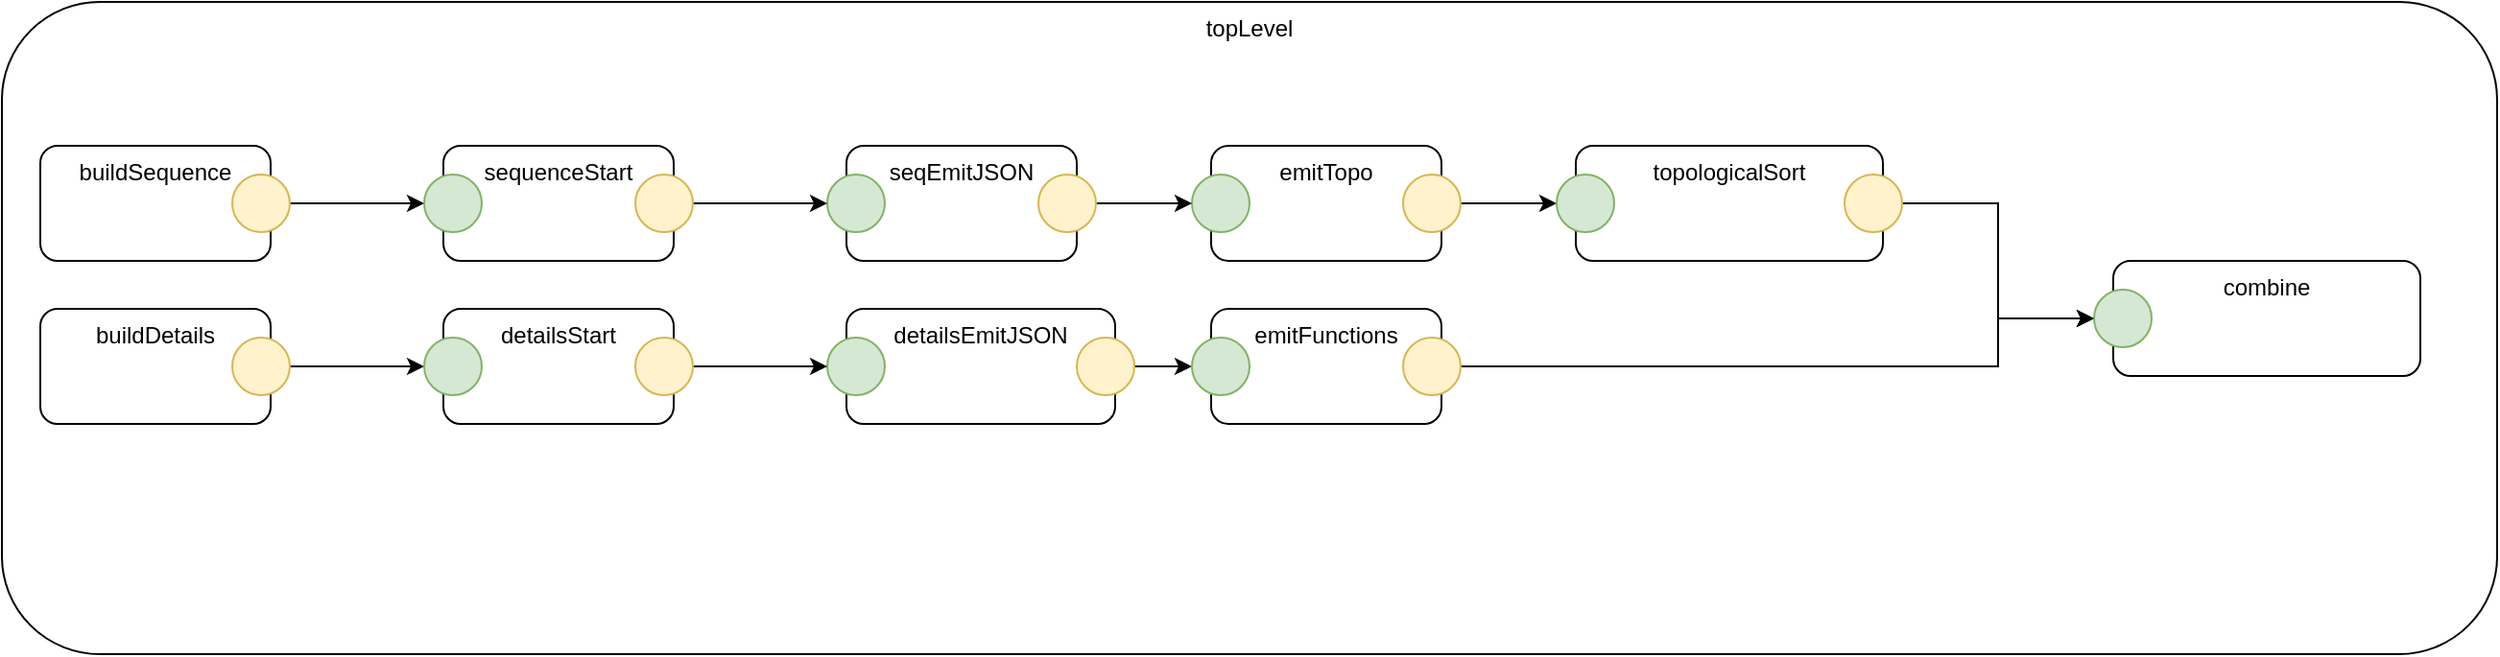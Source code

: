 <mxfile version="14.6.13" type="device"><diagram id="fJMiZ-UQUDxddErPQ4Be" name="sequence"><mxGraphModel dx="2050" dy="1078" grid="1" gridSize="10" guides="1" tooltips="1" connect="1" arrows="1" fold="1" page="1" pageScale="1" pageWidth="1100" pageHeight="850" math="0" shadow="0"><root><mxCell id="0"/><mxCell id="1" parent="0"/><mxCell id="mx_kBMiYbfJri47WsX8j-10" value="topLevel" style="rounded=1;whiteSpace=wrap;html=1;verticalAlign=top;" parent="1" vertex="1"><mxGeometry x="260" y="290" width="1300" height="340" as="geometry"/></mxCell><mxCell id="mx_kBMiYbfJri47WsX8j-2" value="sequenceStart" style="rounded=1;whiteSpace=wrap;html=1;verticalAlign=top;" parent="1" vertex="1"><mxGeometry x="490" y="365" width="120" height="60" as="geometry"/></mxCell><mxCell id="mx_kBMiYbfJri47WsX8j-3" value="seqEmitJSON" style="rounded=1;whiteSpace=wrap;html=1;verticalAlign=top;" parent="1" vertex="1"><mxGeometry x="700" y="365" width="120" height="60" as="geometry"/></mxCell><mxCell id="mx_kBMiYbfJri47WsX8j-5" value="" style="ellipse;whiteSpace=wrap;html=1;aspect=fixed;fillColor=#d5e8d4;align=center;strokeColor=#82b366;textOpacity=50;" parent="1" vertex="1"><mxGeometry x="690" y="380" width="30" height="30" as="geometry"/></mxCell><mxCell id="mx_kBMiYbfJri47WsX8j-6" style="edgeStyle=orthogonalEdgeStyle;rounded=0;orthogonalLoop=1;jettySize=auto;html=1;entryX=0;entryY=0.5;entryDx=0;entryDy=0;" parent="1" source="mx_kBMiYbfJri47WsX8j-7" target="mx_kBMiYbfJri47WsX8j-5" edge="1"><mxGeometry relative="1" as="geometry"/></mxCell><mxCell id="mx_kBMiYbfJri47WsX8j-7" value="" style="ellipse;whiteSpace=wrap;html=1;aspect=fixed;fillColor=#fff2cc;align=center;strokeColor=#d6b656;textOpacity=50;" parent="1" vertex="1"><mxGeometry x="590" y="380" width="30" height="30" as="geometry"/></mxCell><mxCell id="mx_kBMiYbfJri47WsX8j-13" style="edgeStyle=orthogonalEdgeStyle;rounded=0;orthogonalLoop=1;jettySize=auto;html=1;exitX=1;exitY=0.5;exitDx=0;exitDy=0;" parent="1" edge="1"><mxGeometry relative="1" as="geometry"><mxPoint x="650" y="310" as="sourcePoint"/></mxGeometry></mxCell><mxCell id="mx_kBMiYbfJri47WsX8j-11" style="edgeStyle=orthogonalEdgeStyle;rounded=0;orthogonalLoop=1;jettySize=auto;html=1;" parent="1" edge="1"><mxGeometry relative="1" as="geometry"><mxPoint x="220" y="310" as="sourcePoint"/></mxGeometry></mxCell><mxCell id="5TMAapYEFK-Qj7ONGogp-2" value="buildSequence" style="rounded=1;whiteSpace=wrap;html=1;verticalAlign=top;" vertex="1" parent="1"><mxGeometry x="280" y="365" width="120" height="60" as="geometry"/></mxCell><mxCell id="5TMAapYEFK-Qj7ONGogp-7" style="edgeStyle=orthogonalEdgeStyle;rounded=0;orthogonalLoop=1;jettySize=auto;html=1;exitX=1;exitY=0.5;exitDx=0;exitDy=0;" edge="1" parent="1" source="5TMAapYEFK-Qj7ONGogp-3" target="5TMAapYEFK-Qj7ONGogp-6"><mxGeometry relative="1" as="geometry"/></mxCell><mxCell id="5TMAapYEFK-Qj7ONGogp-3" value="" style="ellipse;whiteSpace=wrap;html=1;aspect=fixed;fillColor=#fff2cc;align=center;strokeColor=#d6b656;textOpacity=50;" vertex="1" parent="1"><mxGeometry x="380" y="380" width="30" height="30" as="geometry"/></mxCell><mxCell id="5TMAapYEFK-Qj7ONGogp-4" value="buildDetails" style="rounded=1;whiteSpace=wrap;html=1;verticalAlign=top;" vertex="1" parent="1"><mxGeometry x="280" y="450" width="120" height="60" as="geometry"/></mxCell><mxCell id="5TMAapYEFK-Qj7ONGogp-14" style="edgeStyle=orthogonalEdgeStyle;rounded=0;orthogonalLoop=1;jettySize=auto;html=1;entryX=0;entryY=0.5;entryDx=0;entryDy=0;" edge="1" parent="1" source="5TMAapYEFK-Qj7ONGogp-5" target="5TMAapYEFK-Qj7ONGogp-13"><mxGeometry relative="1" as="geometry"/></mxCell><mxCell id="5TMAapYEFK-Qj7ONGogp-5" value="" style="ellipse;whiteSpace=wrap;html=1;aspect=fixed;fillColor=#fff2cc;align=center;strokeColor=#d6b656;textOpacity=50;" vertex="1" parent="1"><mxGeometry x="380" y="465" width="30" height="30" as="geometry"/></mxCell><mxCell id="5TMAapYEFK-Qj7ONGogp-6" value="" style="ellipse;whiteSpace=wrap;html=1;aspect=fixed;fillColor=#d5e8d4;align=center;strokeColor=#82b366;textOpacity=50;" vertex="1" parent="1"><mxGeometry x="480" y="380" width="30" height="30" as="geometry"/></mxCell><mxCell id="5TMAapYEFK-Qj7ONGogp-8" value="detailsStart" style="rounded=1;whiteSpace=wrap;html=1;verticalAlign=top;" vertex="1" parent="1"><mxGeometry x="490" y="450" width="120" height="60" as="geometry"/></mxCell><mxCell id="5TMAapYEFK-Qj7ONGogp-9" value="detailsEmitJSON" style="rounded=1;whiteSpace=wrap;html=1;verticalAlign=top;" vertex="1" parent="1"><mxGeometry x="700" y="450" width="140" height="60" as="geometry"/></mxCell><mxCell id="5TMAapYEFK-Qj7ONGogp-10" value="" style="ellipse;whiteSpace=wrap;html=1;aspect=fixed;fillColor=#d5e8d4;align=center;strokeColor=#82b366;textOpacity=50;" vertex="1" parent="1"><mxGeometry x="690" y="465" width="30" height="30" as="geometry"/></mxCell><mxCell id="5TMAapYEFK-Qj7ONGogp-11" style="edgeStyle=orthogonalEdgeStyle;rounded=0;orthogonalLoop=1;jettySize=auto;html=1;entryX=0;entryY=0.5;entryDx=0;entryDy=0;" edge="1" parent="1" source="5TMAapYEFK-Qj7ONGogp-12" target="5TMAapYEFK-Qj7ONGogp-10"><mxGeometry relative="1" as="geometry"/></mxCell><mxCell id="5TMAapYEFK-Qj7ONGogp-12" value="" style="ellipse;whiteSpace=wrap;html=1;aspect=fixed;fillColor=#fff2cc;align=center;strokeColor=#d6b656;textOpacity=50;" vertex="1" parent="1"><mxGeometry x="590" y="465" width="30" height="30" as="geometry"/></mxCell><mxCell id="5TMAapYEFK-Qj7ONGogp-13" value="" style="ellipse;whiteSpace=wrap;html=1;aspect=fixed;fillColor=#d5e8d4;align=center;strokeColor=#82b366;textOpacity=50;" vertex="1" parent="1"><mxGeometry x="480" y="465" width="30" height="30" as="geometry"/></mxCell><mxCell id="5TMAapYEFK-Qj7ONGogp-15" value="emitTopo" style="rounded=1;whiteSpace=wrap;html=1;verticalAlign=top;" vertex="1" parent="1"><mxGeometry x="890" y="365" width="120" height="60" as="geometry"/></mxCell><mxCell id="5TMAapYEFK-Qj7ONGogp-24" style="edgeStyle=orthogonalEdgeStyle;rounded=0;orthogonalLoop=1;jettySize=auto;html=1;exitX=1;exitY=0.5;exitDx=0;exitDy=0;entryX=0;entryY=0.5;entryDx=0;entryDy=0;" edge="1" parent="1" source="5TMAapYEFK-Qj7ONGogp-16" target="5TMAapYEFK-Qj7ONGogp-21"><mxGeometry relative="1" as="geometry"/></mxCell><mxCell id="5TMAapYEFK-Qj7ONGogp-16" value="" style="ellipse;whiteSpace=wrap;html=1;aspect=fixed;fillColor=#fff2cc;align=center;strokeColor=#d6b656;textOpacity=50;" vertex="1" parent="1"><mxGeometry x="990" y="380" width="30" height="30" as="geometry"/></mxCell><mxCell id="5TMAapYEFK-Qj7ONGogp-17" value="" style="ellipse;whiteSpace=wrap;html=1;aspect=fixed;fillColor=#d5e8d4;align=center;strokeColor=#82b366;textOpacity=50;" vertex="1" parent="1"><mxGeometry x="880" y="380" width="30" height="30" as="geometry"/></mxCell><mxCell id="5TMAapYEFK-Qj7ONGogp-22" style="edgeStyle=orthogonalEdgeStyle;rounded=0;orthogonalLoop=1;jettySize=auto;html=1;exitX=1;exitY=0.5;exitDx=0;exitDy=0;entryX=0;entryY=0.5;entryDx=0;entryDy=0;" edge="1" parent="1" source="5TMAapYEFK-Qj7ONGogp-18" target="5TMAapYEFK-Qj7ONGogp-17"><mxGeometry relative="1" as="geometry"/></mxCell><mxCell id="5TMAapYEFK-Qj7ONGogp-18" value="" style="ellipse;whiteSpace=wrap;html=1;aspect=fixed;fillColor=#fff2cc;align=center;strokeColor=#d6b656;textOpacity=50;" vertex="1" parent="1"><mxGeometry x="800" y="380" width="30" height="30" as="geometry"/></mxCell><mxCell id="5TMAapYEFK-Qj7ONGogp-19" value="topologicalSort" style="rounded=1;whiteSpace=wrap;html=1;verticalAlign=top;" vertex="1" parent="1"><mxGeometry x="1080" y="365" width="160" height="60" as="geometry"/></mxCell><mxCell id="5TMAapYEFK-Qj7ONGogp-28" style="edgeStyle=orthogonalEdgeStyle;rounded=0;orthogonalLoop=1;jettySize=auto;html=1;exitX=1;exitY=0.5;exitDx=0;exitDy=0;entryX=0;entryY=0.5;entryDx=0;entryDy=0;" edge="1" parent="1" source="5TMAapYEFK-Qj7ONGogp-20" target="5TMAapYEFK-Qj7ONGogp-27"><mxGeometry relative="1" as="geometry"/></mxCell><mxCell id="5TMAapYEFK-Qj7ONGogp-20" value="" style="ellipse;whiteSpace=wrap;html=1;aspect=fixed;fillColor=#fff2cc;align=center;strokeColor=#d6b656;textOpacity=50;" vertex="1" parent="1"><mxGeometry x="1220" y="380" width="30" height="30" as="geometry"/></mxCell><mxCell id="5TMAapYEFK-Qj7ONGogp-21" value="" style="ellipse;whiteSpace=wrap;html=1;aspect=fixed;fillColor=#d5e8d4;align=center;strokeColor=#82b366;textOpacity=50;" vertex="1" parent="1"><mxGeometry x="1070" y="380" width="30" height="30" as="geometry"/></mxCell><mxCell id="5TMAapYEFK-Qj7ONGogp-25" value="combine" style="rounded=1;whiteSpace=wrap;html=1;verticalAlign=top;" vertex="1" parent="1"><mxGeometry x="1360" y="425" width="160" height="60" as="geometry"/></mxCell><mxCell id="5TMAapYEFK-Qj7ONGogp-27" value="" style="ellipse;whiteSpace=wrap;html=1;aspect=fixed;fillColor=#d5e8d4;align=center;strokeColor=#82b366;textOpacity=50;" vertex="1" parent="1"><mxGeometry x="1350" y="440" width="30" height="30" as="geometry"/></mxCell><mxCell id="5TMAapYEFK-Qj7ONGogp-34" style="edgeStyle=orthogonalEdgeStyle;rounded=0;orthogonalLoop=1;jettySize=auto;html=1;exitX=1;exitY=0.5;exitDx=0;exitDy=0;entryX=0;entryY=0.5;entryDx=0;entryDy=0;" edge="1" parent="1" source="5TMAapYEFK-Qj7ONGogp-29" target="5TMAapYEFK-Qj7ONGogp-32"><mxGeometry relative="1" as="geometry"/></mxCell><mxCell id="5TMAapYEFK-Qj7ONGogp-29" value="" style="ellipse;whiteSpace=wrap;html=1;aspect=fixed;fillColor=#fff2cc;align=center;strokeColor=#d6b656;textOpacity=50;" vertex="1" parent="1"><mxGeometry x="820" y="465" width="30" height="30" as="geometry"/></mxCell><mxCell id="5TMAapYEFK-Qj7ONGogp-30" value="emitFunctions" style="rounded=1;whiteSpace=wrap;html=1;verticalAlign=top;" vertex="1" parent="1"><mxGeometry x="890" y="450" width="120" height="60" as="geometry"/></mxCell><mxCell id="5TMAapYEFK-Qj7ONGogp-33" style="edgeStyle=orthogonalEdgeStyle;rounded=0;orthogonalLoop=1;jettySize=auto;html=1;exitX=1;exitY=0.5;exitDx=0;exitDy=0;entryX=0;entryY=0.5;entryDx=0;entryDy=0;" edge="1" parent="1" source="5TMAapYEFK-Qj7ONGogp-31" target="5TMAapYEFK-Qj7ONGogp-27"><mxGeometry relative="1" as="geometry"><Array as="points"><mxPoint x="1300" y="480"/><mxPoint x="1300" y="455"/></Array></mxGeometry></mxCell><mxCell id="5TMAapYEFK-Qj7ONGogp-31" value="" style="ellipse;whiteSpace=wrap;html=1;aspect=fixed;fillColor=#fff2cc;align=center;strokeColor=#d6b656;textOpacity=50;" vertex="1" parent="1"><mxGeometry x="990" y="465" width="30" height="30" as="geometry"/></mxCell><mxCell id="5TMAapYEFK-Qj7ONGogp-32" value="" style="ellipse;whiteSpace=wrap;html=1;aspect=fixed;fillColor=#d5e8d4;align=center;strokeColor=#82b366;textOpacity=50;" vertex="1" parent="1"><mxGeometry x="880" y="465" width="30" height="30" as="geometry"/></mxCell></root></mxGraphModel></diagram></mxfile>